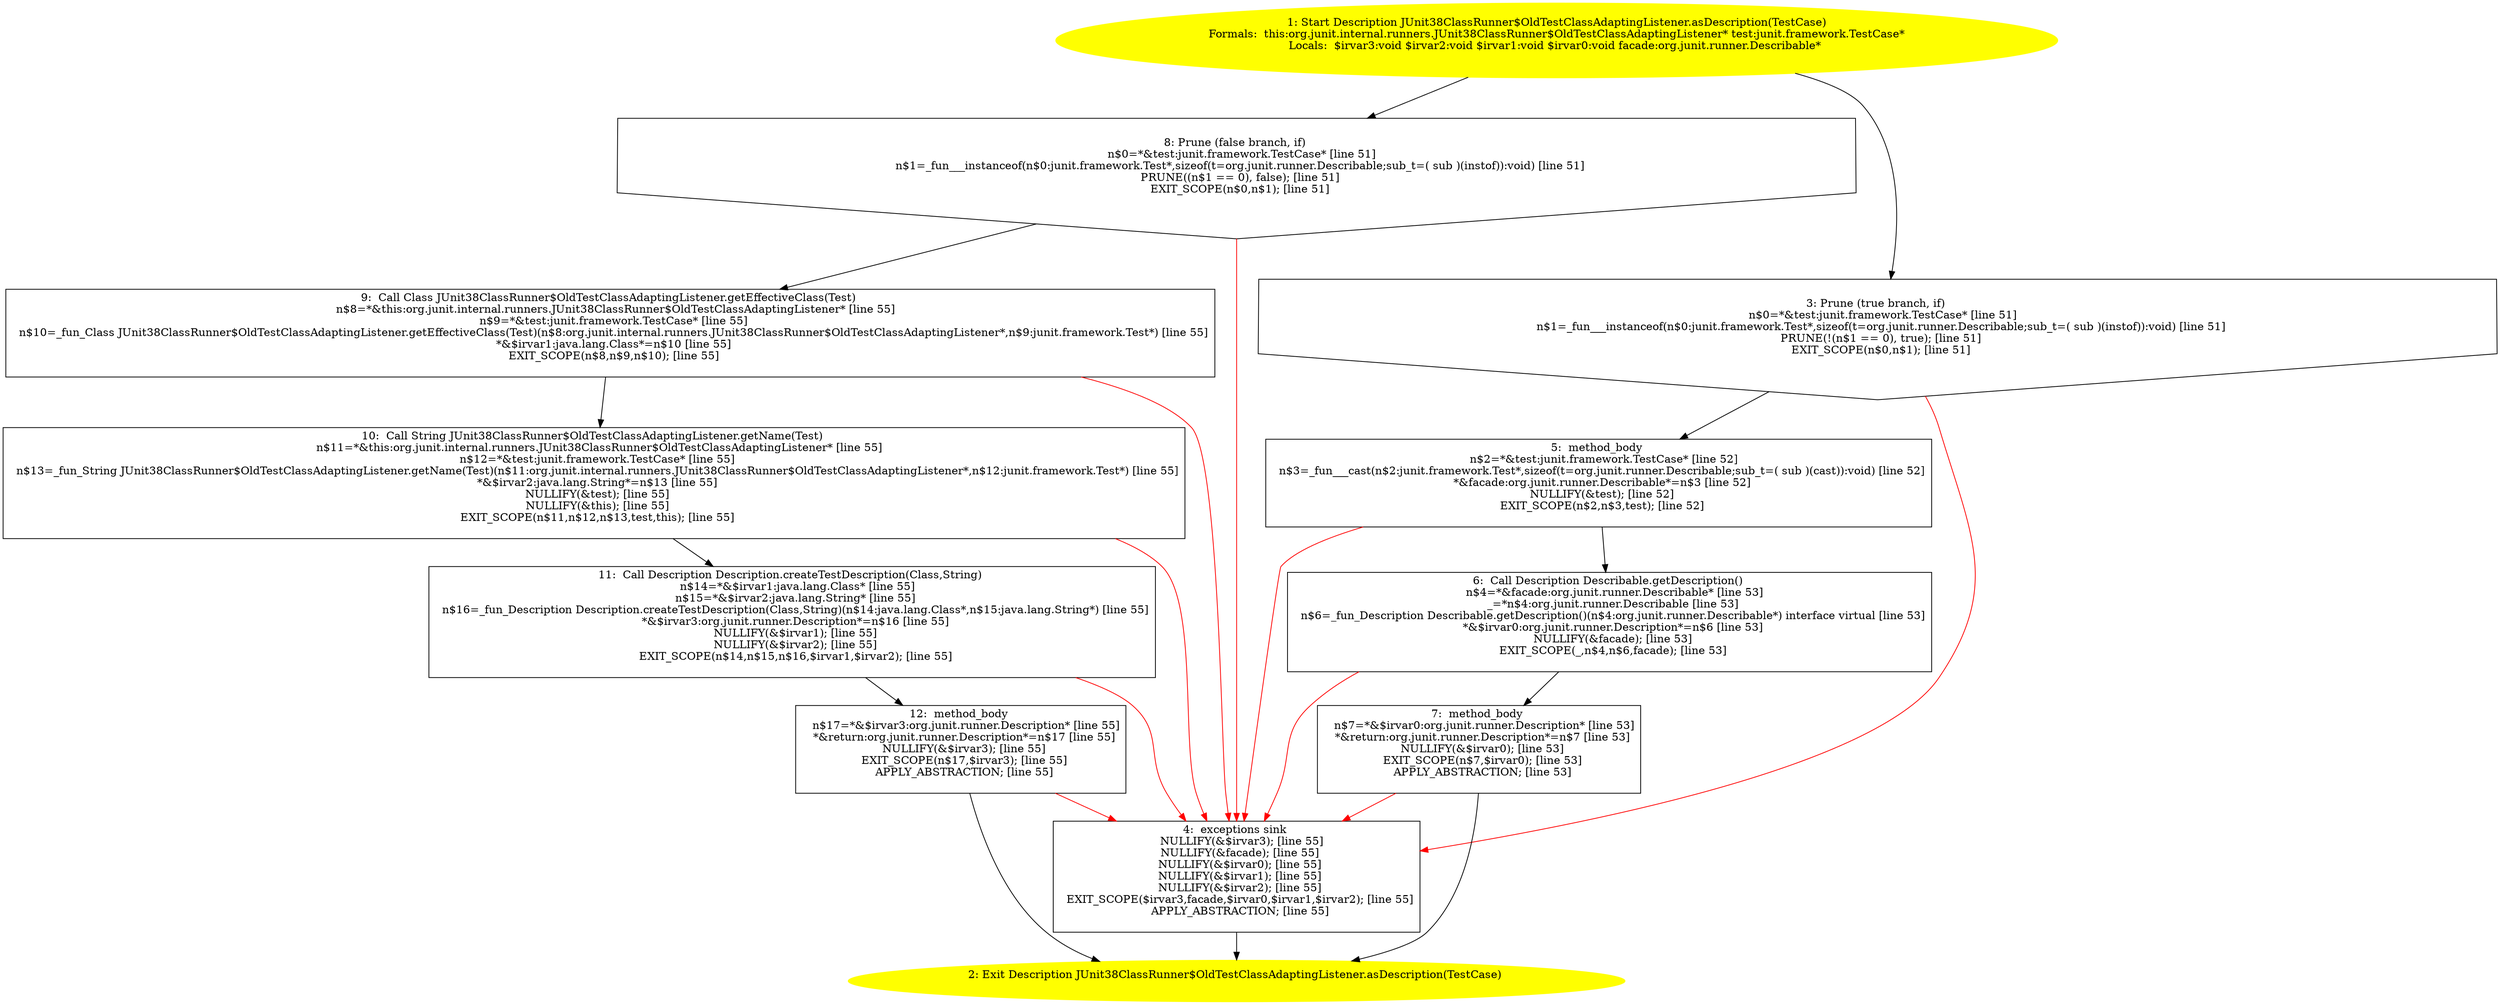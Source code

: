 /* @generated */
digraph cfg {
"org.junit.internal.runners.JUnit38ClassRunner$OldTestClassAdaptingListener.asDescription(junit.frame.164d6292cc99d891f025032d99ea9b02_1" [label="1: Start Description JUnit38ClassRunner$OldTestClassAdaptingListener.asDescription(TestCase)\nFormals:  this:org.junit.internal.runners.JUnit38ClassRunner$OldTestClassAdaptingListener* test:junit.framework.TestCase*\nLocals:  $irvar3:void $irvar2:void $irvar1:void $irvar0:void facade:org.junit.runner.Describable* \n  " color=yellow style=filled]
	

	 "org.junit.internal.runners.JUnit38ClassRunner$OldTestClassAdaptingListener.asDescription(junit.frame.164d6292cc99d891f025032d99ea9b02_1" -> "org.junit.internal.runners.JUnit38ClassRunner$OldTestClassAdaptingListener.asDescription(junit.frame.164d6292cc99d891f025032d99ea9b02_3" ;
	 "org.junit.internal.runners.JUnit38ClassRunner$OldTestClassAdaptingListener.asDescription(junit.frame.164d6292cc99d891f025032d99ea9b02_1" -> "org.junit.internal.runners.JUnit38ClassRunner$OldTestClassAdaptingListener.asDescription(junit.frame.164d6292cc99d891f025032d99ea9b02_8" ;
"org.junit.internal.runners.JUnit38ClassRunner$OldTestClassAdaptingListener.asDescription(junit.frame.164d6292cc99d891f025032d99ea9b02_2" [label="2: Exit Description JUnit38ClassRunner$OldTestClassAdaptingListener.asDescription(TestCase) \n  " color=yellow style=filled]
	

"org.junit.internal.runners.JUnit38ClassRunner$OldTestClassAdaptingListener.asDescription(junit.frame.164d6292cc99d891f025032d99ea9b02_3" [label="3: Prune (true branch, if) \n   n$0=*&test:junit.framework.TestCase* [line 51]\n  n$1=_fun___instanceof(n$0:junit.framework.Test*,sizeof(t=org.junit.runner.Describable;sub_t=( sub )(instof)):void) [line 51]\n  PRUNE(!(n$1 == 0), true); [line 51]\n  EXIT_SCOPE(n$0,n$1); [line 51]\n " shape="invhouse"]
	

	 "org.junit.internal.runners.JUnit38ClassRunner$OldTestClassAdaptingListener.asDescription(junit.frame.164d6292cc99d891f025032d99ea9b02_3" -> "org.junit.internal.runners.JUnit38ClassRunner$OldTestClassAdaptingListener.asDescription(junit.frame.164d6292cc99d891f025032d99ea9b02_5" ;
	 "org.junit.internal.runners.JUnit38ClassRunner$OldTestClassAdaptingListener.asDescription(junit.frame.164d6292cc99d891f025032d99ea9b02_3" -> "org.junit.internal.runners.JUnit38ClassRunner$OldTestClassAdaptingListener.asDescription(junit.frame.164d6292cc99d891f025032d99ea9b02_4" [color="red" ];
"org.junit.internal.runners.JUnit38ClassRunner$OldTestClassAdaptingListener.asDescription(junit.frame.164d6292cc99d891f025032d99ea9b02_4" [label="4:  exceptions sink \n   NULLIFY(&$irvar3); [line 55]\n  NULLIFY(&facade); [line 55]\n  NULLIFY(&$irvar0); [line 55]\n  NULLIFY(&$irvar1); [line 55]\n  NULLIFY(&$irvar2); [line 55]\n  EXIT_SCOPE($irvar3,facade,$irvar0,$irvar1,$irvar2); [line 55]\n  APPLY_ABSTRACTION; [line 55]\n " shape="box"]
	

	 "org.junit.internal.runners.JUnit38ClassRunner$OldTestClassAdaptingListener.asDescription(junit.frame.164d6292cc99d891f025032d99ea9b02_4" -> "org.junit.internal.runners.JUnit38ClassRunner$OldTestClassAdaptingListener.asDescription(junit.frame.164d6292cc99d891f025032d99ea9b02_2" ;
"org.junit.internal.runners.JUnit38ClassRunner$OldTestClassAdaptingListener.asDescription(junit.frame.164d6292cc99d891f025032d99ea9b02_5" [label="5:  method_body \n   n$2=*&test:junit.framework.TestCase* [line 52]\n  n$3=_fun___cast(n$2:junit.framework.Test*,sizeof(t=org.junit.runner.Describable;sub_t=( sub )(cast)):void) [line 52]\n  *&facade:org.junit.runner.Describable*=n$3 [line 52]\n  NULLIFY(&test); [line 52]\n  EXIT_SCOPE(n$2,n$3,test); [line 52]\n " shape="box"]
	

	 "org.junit.internal.runners.JUnit38ClassRunner$OldTestClassAdaptingListener.asDescription(junit.frame.164d6292cc99d891f025032d99ea9b02_5" -> "org.junit.internal.runners.JUnit38ClassRunner$OldTestClassAdaptingListener.asDescription(junit.frame.164d6292cc99d891f025032d99ea9b02_6" ;
	 "org.junit.internal.runners.JUnit38ClassRunner$OldTestClassAdaptingListener.asDescription(junit.frame.164d6292cc99d891f025032d99ea9b02_5" -> "org.junit.internal.runners.JUnit38ClassRunner$OldTestClassAdaptingListener.asDescription(junit.frame.164d6292cc99d891f025032d99ea9b02_4" [color="red" ];
"org.junit.internal.runners.JUnit38ClassRunner$OldTestClassAdaptingListener.asDescription(junit.frame.164d6292cc99d891f025032d99ea9b02_6" [label="6:  Call Description Describable.getDescription() \n   n$4=*&facade:org.junit.runner.Describable* [line 53]\n  _=*n$4:org.junit.runner.Describable [line 53]\n  n$6=_fun_Description Describable.getDescription()(n$4:org.junit.runner.Describable*) interface virtual [line 53]\n  *&$irvar0:org.junit.runner.Description*=n$6 [line 53]\n  NULLIFY(&facade); [line 53]\n  EXIT_SCOPE(_,n$4,n$6,facade); [line 53]\n " shape="box"]
	

	 "org.junit.internal.runners.JUnit38ClassRunner$OldTestClassAdaptingListener.asDescription(junit.frame.164d6292cc99d891f025032d99ea9b02_6" -> "org.junit.internal.runners.JUnit38ClassRunner$OldTestClassAdaptingListener.asDescription(junit.frame.164d6292cc99d891f025032d99ea9b02_7" ;
	 "org.junit.internal.runners.JUnit38ClassRunner$OldTestClassAdaptingListener.asDescription(junit.frame.164d6292cc99d891f025032d99ea9b02_6" -> "org.junit.internal.runners.JUnit38ClassRunner$OldTestClassAdaptingListener.asDescription(junit.frame.164d6292cc99d891f025032d99ea9b02_4" [color="red" ];
"org.junit.internal.runners.JUnit38ClassRunner$OldTestClassAdaptingListener.asDescription(junit.frame.164d6292cc99d891f025032d99ea9b02_7" [label="7:  method_body \n   n$7=*&$irvar0:org.junit.runner.Description* [line 53]\n  *&return:org.junit.runner.Description*=n$7 [line 53]\n  NULLIFY(&$irvar0); [line 53]\n  EXIT_SCOPE(n$7,$irvar0); [line 53]\n  APPLY_ABSTRACTION; [line 53]\n " shape="box"]
	

	 "org.junit.internal.runners.JUnit38ClassRunner$OldTestClassAdaptingListener.asDescription(junit.frame.164d6292cc99d891f025032d99ea9b02_7" -> "org.junit.internal.runners.JUnit38ClassRunner$OldTestClassAdaptingListener.asDescription(junit.frame.164d6292cc99d891f025032d99ea9b02_2" ;
	 "org.junit.internal.runners.JUnit38ClassRunner$OldTestClassAdaptingListener.asDescription(junit.frame.164d6292cc99d891f025032d99ea9b02_7" -> "org.junit.internal.runners.JUnit38ClassRunner$OldTestClassAdaptingListener.asDescription(junit.frame.164d6292cc99d891f025032d99ea9b02_4" [color="red" ];
"org.junit.internal.runners.JUnit38ClassRunner$OldTestClassAdaptingListener.asDescription(junit.frame.164d6292cc99d891f025032d99ea9b02_8" [label="8: Prune (false branch, if) \n   n$0=*&test:junit.framework.TestCase* [line 51]\n  n$1=_fun___instanceof(n$0:junit.framework.Test*,sizeof(t=org.junit.runner.Describable;sub_t=( sub )(instof)):void) [line 51]\n  PRUNE((n$1 == 0), false); [line 51]\n  EXIT_SCOPE(n$0,n$1); [line 51]\n " shape="invhouse"]
	

	 "org.junit.internal.runners.JUnit38ClassRunner$OldTestClassAdaptingListener.asDescription(junit.frame.164d6292cc99d891f025032d99ea9b02_8" -> "org.junit.internal.runners.JUnit38ClassRunner$OldTestClassAdaptingListener.asDescription(junit.frame.164d6292cc99d891f025032d99ea9b02_9" ;
	 "org.junit.internal.runners.JUnit38ClassRunner$OldTestClassAdaptingListener.asDescription(junit.frame.164d6292cc99d891f025032d99ea9b02_8" -> "org.junit.internal.runners.JUnit38ClassRunner$OldTestClassAdaptingListener.asDescription(junit.frame.164d6292cc99d891f025032d99ea9b02_4" [color="red" ];
"org.junit.internal.runners.JUnit38ClassRunner$OldTestClassAdaptingListener.asDescription(junit.frame.164d6292cc99d891f025032d99ea9b02_9" [label="9:  Call Class JUnit38ClassRunner$OldTestClassAdaptingListener.getEffectiveClass(Test) \n   n$8=*&this:org.junit.internal.runners.JUnit38ClassRunner$OldTestClassAdaptingListener* [line 55]\n  n$9=*&test:junit.framework.TestCase* [line 55]\n  n$10=_fun_Class JUnit38ClassRunner$OldTestClassAdaptingListener.getEffectiveClass(Test)(n$8:org.junit.internal.runners.JUnit38ClassRunner$OldTestClassAdaptingListener*,n$9:junit.framework.Test*) [line 55]\n  *&$irvar1:java.lang.Class*=n$10 [line 55]\n  EXIT_SCOPE(n$8,n$9,n$10); [line 55]\n " shape="box"]
	

	 "org.junit.internal.runners.JUnit38ClassRunner$OldTestClassAdaptingListener.asDescription(junit.frame.164d6292cc99d891f025032d99ea9b02_9" -> "org.junit.internal.runners.JUnit38ClassRunner$OldTestClassAdaptingListener.asDescription(junit.frame.164d6292cc99d891f025032d99ea9b02_10" ;
	 "org.junit.internal.runners.JUnit38ClassRunner$OldTestClassAdaptingListener.asDescription(junit.frame.164d6292cc99d891f025032d99ea9b02_9" -> "org.junit.internal.runners.JUnit38ClassRunner$OldTestClassAdaptingListener.asDescription(junit.frame.164d6292cc99d891f025032d99ea9b02_4" [color="red" ];
"org.junit.internal.runners.JUnit38ClassRunner$OldTestClassAdaptingListener.asDescription(junit.frame.164d6292cc99d891f025032d99ea9b02_10" [label="10:  Call String JUnit38ClassRunner$OldTestClassAdaptingListener.getName(Test) \n   n$11=*&this:org.junit.internal.runners.JUnit38ClassRunner$OldTestClassAdaptingListener* [line 55]\n  n$12=*&test:junit.framework.TestCase* [line 55]\n  n$13=_fun_String JUnit38ClassRunner$OldTestClassAdaptingListener.getName(Test)(n$11:org.junit.internal.runners.JUnit38ClassRunner$OldTestClassAdaptingListener*,n$12:junit.framework.Test*) [line 55]\n  *&$irvar2:java.lang.String*=n$13 [line 55]\n  NULLIFY(&test); [line 55]\n  NULLIFY(&this); [line 55]\n  EXIT_SCOPE(n$11,n$12,n$13,test,this); [line 55]\n " shape="box"]
	

	 "org.junit.internal.runners.JUnit38ClassRunner$OldTestClassAdaptingListener.asDescription(junit.frame.164d6292cc99d891f025032d99ea9b02_10" -> "org.junit.internal.runners.JUnit38ClassRunner$OldTestClassAdaptingListener.asDescription(junit.frame.164d6292cc99d891f025032d99ea9b02_11" ;
	 "org.junit.internal.runners.JUnit38ClassRunner$OldTestClassAdaptingListener.asDescription(junit.frame.164d6292cc99d891f025032d99ea9b02_10" -> "org.junit.internal.runners.JUnit38ClassRunner$OldTestClassAdaptingListener.asDescription(junit.frame.164d6292cc99d891f025032d99ea9b02_4" [color="red" ];
"org.junit.internal.runners.JUnit38ClassRunner$OldTestClassAdaptingListener.asDescription(junit.frame.164d6292cc99d891f025032d99ea9b02_11" [label="11:  Call Description Description.createTestDescription(Class,String) \n   n$14=*&$irvar1:java.lang.Class* [line 55]\n  n$15=*&$irvar2:java.lang.String* [line 55]\n  n$16=_fun_Description Description.createTestDescription(Class,String)(n$14:java.lang.Class*,n$15:java.lang.String*) [line 55]\n  *&$irvar3:org.junit.runner.Description*=n$16 [line 55]\n  NULLIFY(&$irvar1); [line 55]\n  NULLIFY(&$irvar2); [line 55]\n  EXIT_SCOPE(n$14,n$15,n$16,$irvar1,$irvar2); [line 55]\n " shape="box"]
	

	 "org.junit.internal.runners.JUnit38ClassRunner$OldTestClassAdaptingListener.asDescription(junit.frame.164d6292cc99d891f025032d99ea9b02_11" -> "org.junit.internal.runners.JUnit38ClassRunner$OldTestClassAdaptingListener.asDescription(junit.frame.164d6292cc99d891f025032d99ea9b02_12" ;
	 "org.junit.internal.runners.JUnit38ClassRunner$OldTestClassAdaptingListener.asDescription(junit.frame.164d6292cc99d891f025032d99ea9b02_11" -> "org.junit.internal.runners.JUnit38ClassRunner$OldTestClassAdaptingListener.asDescription(junit.frame.164d6292cc99d891f025032d99ea9b02_4" [color="red" ];
"org.junit.internal.runners.JUnit38ClassRunner$OldTestClassAdaptingListener.asDescription(junit.frame.164d6292cc99d891f025032d99ea9b02_12" [label="12:  method_body \n   n$17=*&$irvar3:org.junit.runner.Description* [line 55]\n  *&return:org.junit.runner.Description*=n$17 [line 55]\n  NULLIFY(&$irvar3); [line 55]\n  EXIT_SCOPE(n$17,$irvar3); [line 55]\n  APPLY_ABSTRACTION; [line 55]\n " shape="box"]
	

	 "org.junit.internal.runners.JUnit38ClassRunner$OldTestClassAdaptingListener.asDescription(junit.frame.164d6292cc99d891f025032d99ea9b02_12" -> "org.junit.internal.runners.JUnit38ClassRunner$OldTestClassAdaptingListener.asDescription(junit.frame.164d6292cc99d891f025032d99ea9b02_2" ;
	 "org.junit.internal.runners.JUnit38ClassRunner$OldTestClassAdaptingListener.asDescription(junit.frame.164d6292cc99d891f025032d99ea9b02_12" -> "org.junit.internal.runners.JUnit38ClassRunner$OldTestClassAdaptingListener.asDescription(junit.frame.164d6292cc99d891f025032d99ea9b02_4" [color="red" ];
}
